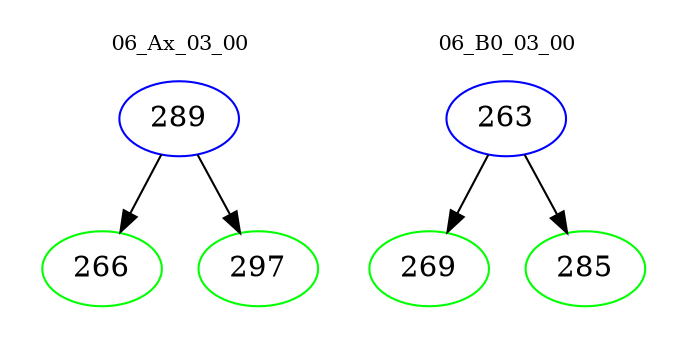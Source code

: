 digraph{
subgraph cluster_0 {
color = white
label = "06_Ax_03_00";
fontsize=10;
T0_289 [label="289", color="blue"]
T0_289 -> T0_266 [color="black"]
T0_266 [label="266", color="green"]
T0_289 -> T0_297 [color="black"]
T0_297 [label="297", color="green"]
}
subgraph cluster_1 {
color = white
label = "06_B0_03_00";
fontsize=10;
T1_263 [label="263", color="blue"]
T1_263 -> T1_269 [color="black"]
T1_269 [label="269", color="green"]
T1_263 -> T1_285 [color="black"]
T1_285 [label="285", color="green"]
}
}
